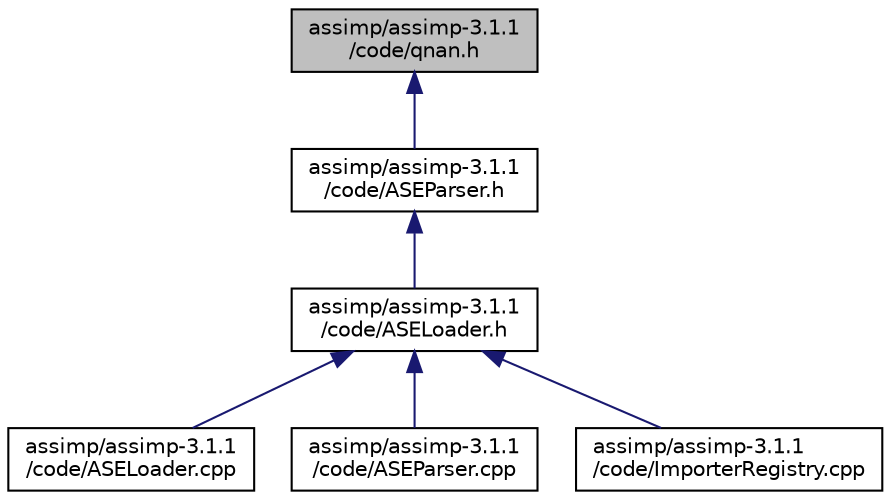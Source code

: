 digraph "assimp/assimp-3.1.1/code/qnan.h"
{
  edge [fontname="Helvetica",fontsize="10",labelfontname="Helvetica",labelfontsize="10"];
  node [fontname="Helvetica",fontsize="10",shape=record];
  Node1 [label="assimp/assimp-3.1.1\l/code/qnan.h",height=0.2,width=0.4,color="black", fillcolor="grey75", style="filled", fontcolor="black"];
  Node1 -> Node2 [dir="back",color="midnightblue",fontsize="10",style="solid",fontname="Helvetica"];
  Node2 [label="assimp/assimp-3.1.1\l/code/ASEParser.h",height=0.2,width=0.4,color="black", fillcolor="white", style="filled",URL="$_a_s_e_parser_8h_source.html"];
  Node2 -> Node3 [dir="back",color="midnightblue",fontsize="10",style="solid",fontname="Helvetica"];
  Node3 [label="assimp/assimp-3.1.1\l/code/ASELoader.h",height=0.2,width=0.4,color="black", fillcolor="white", style="filled",URL="$_a_s_e_loader_8h.html",tooltip="Definition of the .ASE importer class. "];
  Node3 -> Node4 [dir="back",color="midnightblue",fontsize="10",style="solid",fontname="Helvetica"];
  Node4 [label="assimp/assimp-3.1.1\l/code/ASELoader.cpp",height=0.2,width=0.4,color="black", fillcolor="white", style="filled",URL="$_a_s_e_loader_8cpp.html",tooltip="Implementation of the ASE importer class. "];
  Node3 -> Node5 [dir="back",color="midnightblue",fontsize="10",style="solid",fontname="Helvetica"];
  Node5 [label="assimp/assimp-3.1.1\l/code/ASEParser.cpp",height=0.2,width=0.4,color="black", fillcolor="white", style="filled",URL="$_a_s_e_parser_8cpp.html",tooltip="Implementation of the ASE parser class. "];
  Node3 -> Node6 [dir="back",color="midnightblue",fontsize="10",style="solid",fontname="Helvetica"];
  Node6 [label="assimp/assimp-3.1.1\l/code/ImporterRegistry.cpp",height=0.2,width=0.4,color="black", fillcolor="white", style="filled",URL="$_importer_registry_8cpp.html"];
}
